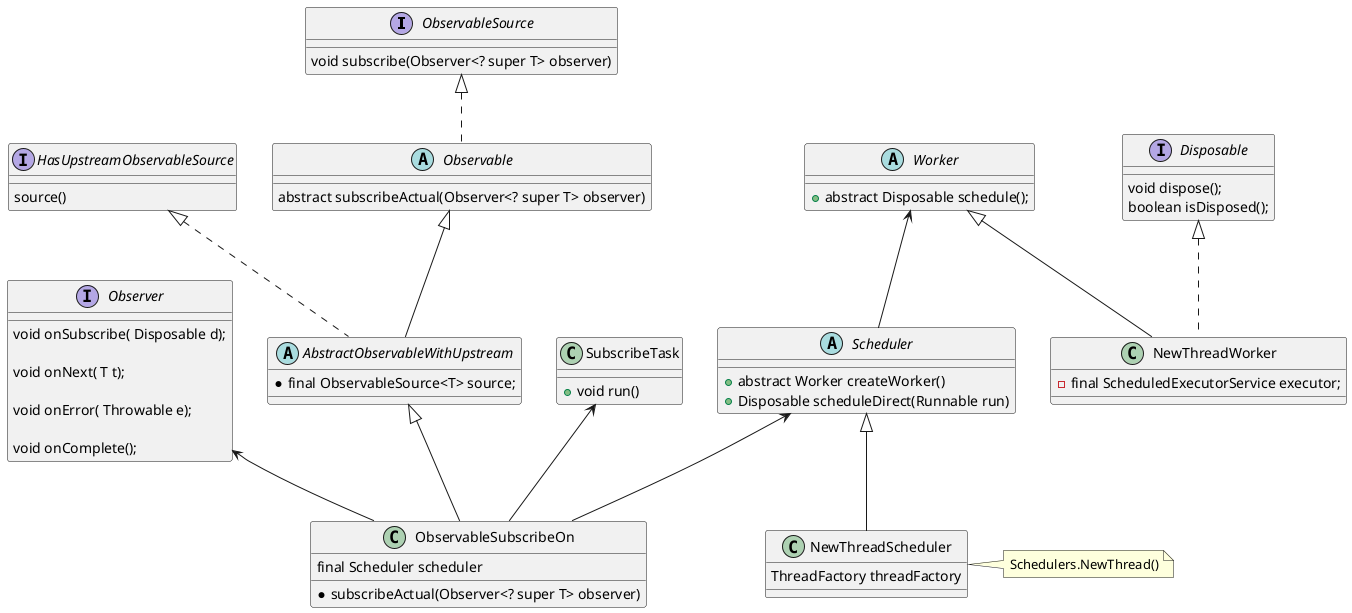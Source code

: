 @startuml

interface ObservableSource {
    void subscribe(Observer<? super T> observer)
}


interface Observer{
        void onSubscribe( Disposable d);

        void onNext( T t);

        void onError( Throwable e);

        void onComplete();
}

interface HasUpstreamObservableSource {
    source()
}


interface Disposable{
        void dispose();
        boolean isDisposed();
}

abstract class Observable{
    abstract subscribeActual(Observer<? super T> observer)
}

abstract class AbstractObservableWithUpstream{
    * final ObservableSource<T> source;

}

class ObservableSubscribeOn {
    final Scheduler scheduler

    * subscribeActual(Observer<? super T> observer)

}


abstract class Scheduler {
    + abstract Worker createWorker()
    + Disposable scheduleDirect(Runnable run)
}

class NewThreadScheduler{
    ThreadFactory threadFactory
}

abstract  class Worker{
  + abstract Disposable schedule();
}

class NewThreadWorker {
    - final ScheduledExecutorService executor;
}

class SubscribeTask {
    + void run()
}

note right of NewThreadScheduler : Schedulers.NewThread()


ObservableSource <|.. Observable
SubscribeTask <-- ObservableSubscribeOn
Observer <-- ObservableSubscribeOn
Scheduler <-- ObservableSubscribeOn
Observable <|-- AbstractObservableWithUpstream
HasUpstreamObservableSource <|.. AbstractObservableWithUpstream
AbstractObservableWithUpstream <|-- ObservableSubscribeOn


Scheduler <|-- NewThreadScheduler
Worker <-- Scheduler
Worker <|-- NewThreadWorker
Disposable <|.. NewThreadWorker

@enduml